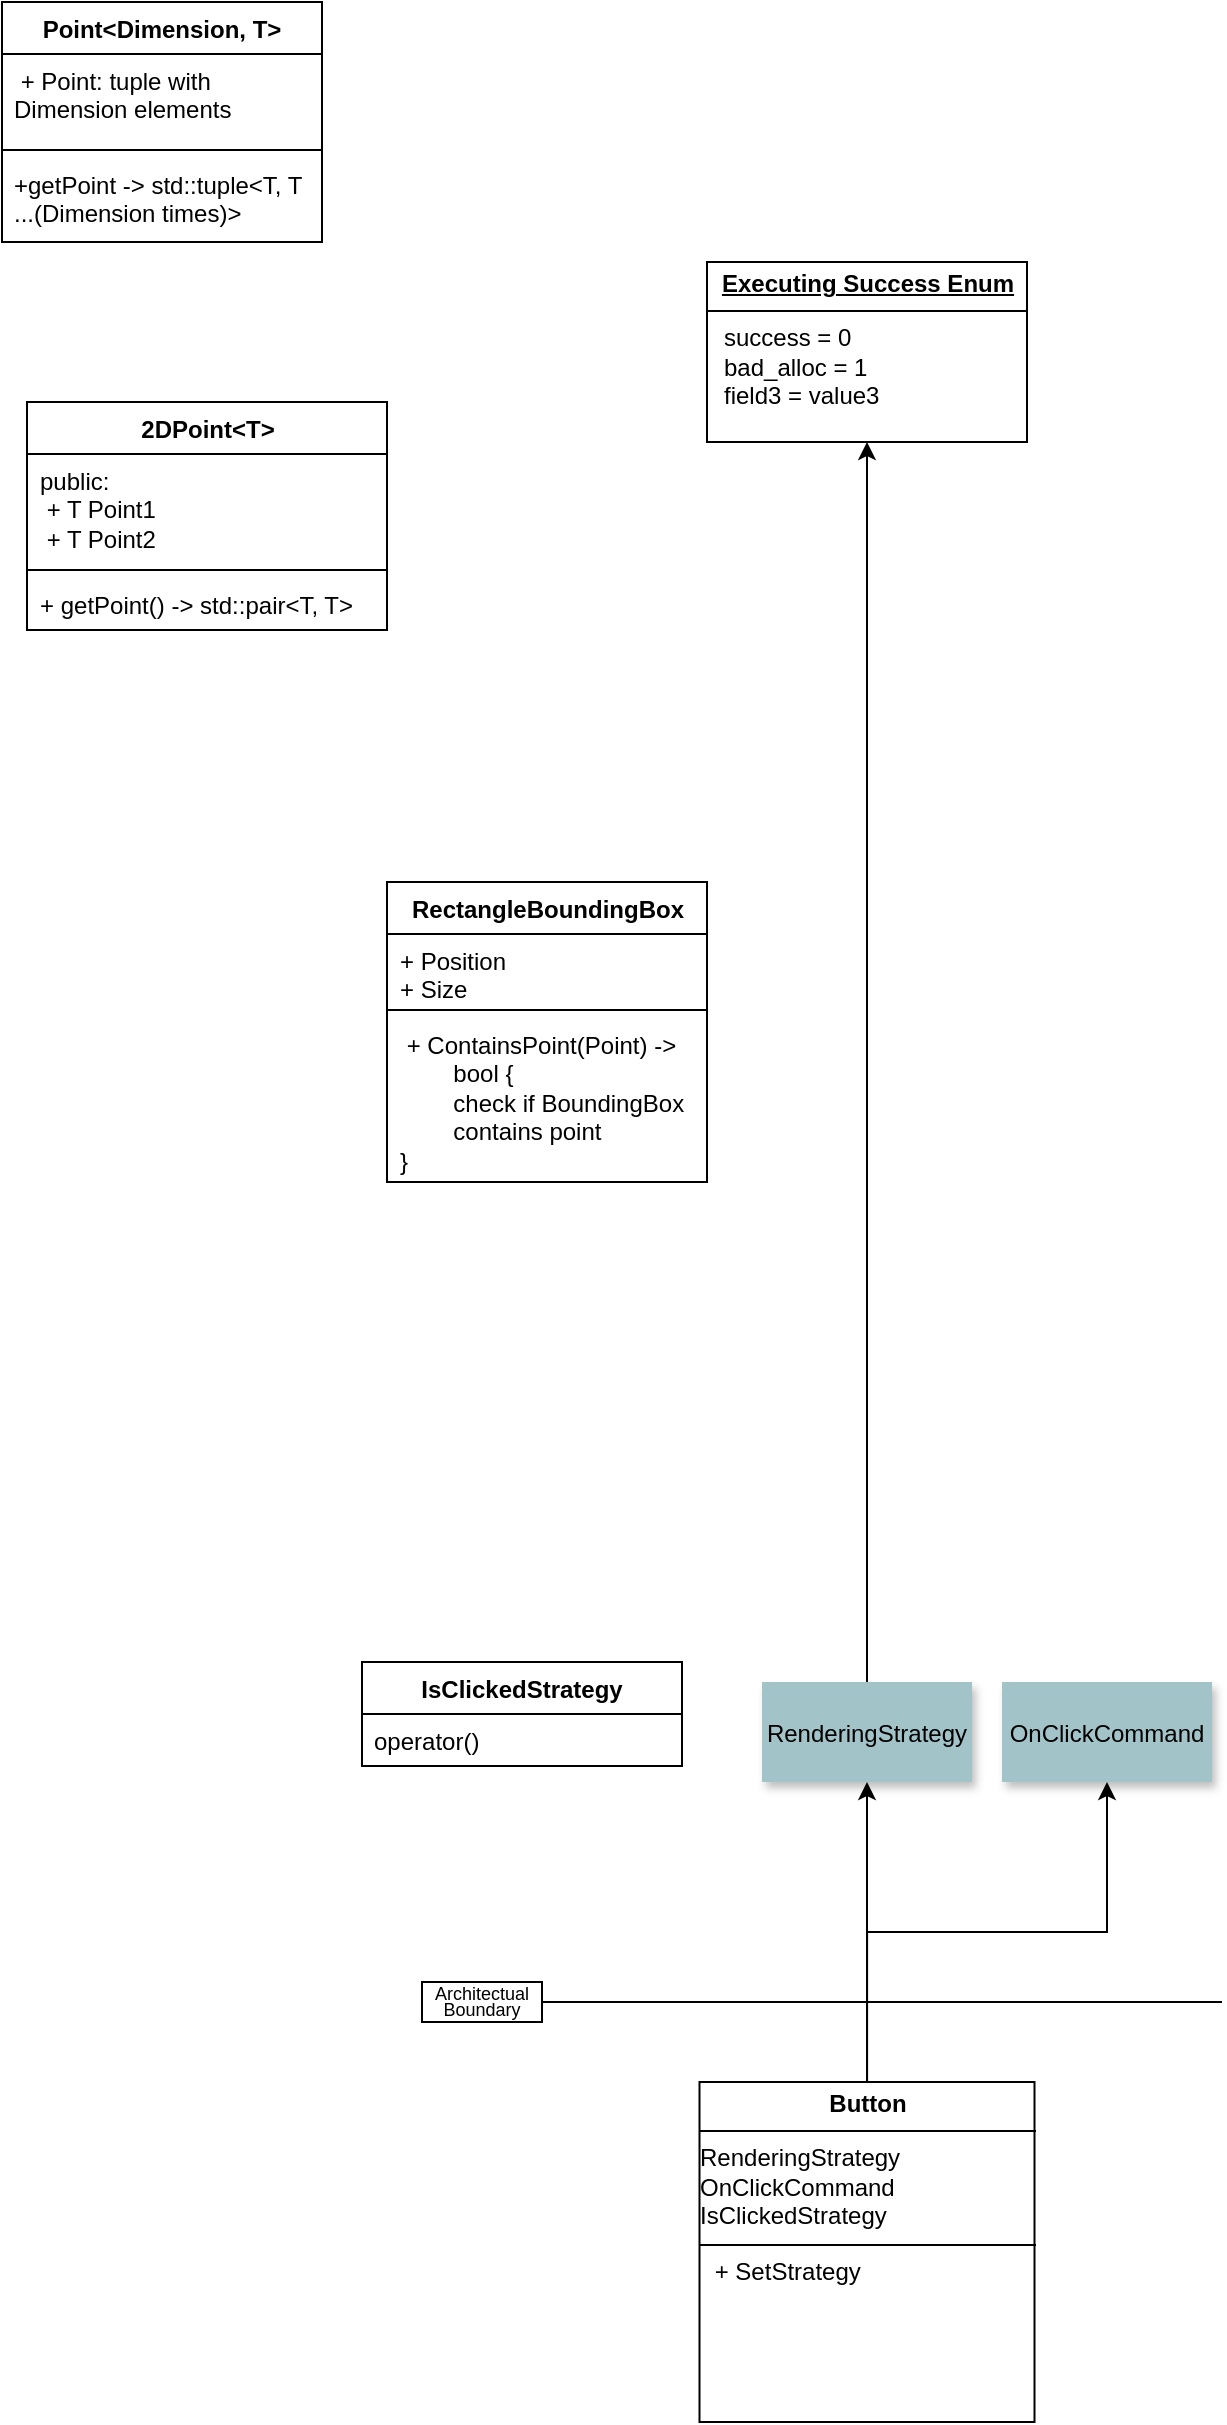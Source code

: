 <mxfile version="24.8.6">
  <diagram name="Page-1" id="9361dd3d-8414-5efd-6122-117bd74ce7a7">
    <mxGraphModel dx="3846" dy="4217" grid="1" gridSize="10" guides="1" tooltips="1" connect="1" arrows="1" fold="1" page="0" pageScale="1.5" pageWidth="826" pageHeight="1169" background="none" math="0" shadow="0">
      <root>
        <mxCell id="0" />
        <mxCell id="1" parent="0" />
        <mxCell id="WPdiobrcStu9vZ0IrCRy-90" value="" style="endArrow=classic;html=1;rounded=0;exitX=0.5;exitY=0;exitDx=0;exitDy=0;entryX=0.5;entryY=1;entryDx=0;entryDy=0;" edge="1" parent="1" target="WPdiobrcStu9vZ0IrCRy-91">
          <mxGeometry width="50" height="50" relative="1" as="geometry">
            <mxPoint x="522.5" y="-400" as="sourcePoint" />
            <mxPoint x="522.2" y="-270" as="targetPoint" />
          </mxGeometry>
        </mxCell>
        <mxCell id="WPdiobrcStu9vZ0IrCRy-111" style="edgeStyle=orthogonalEdgeStyle;rounded=0;orthogonalLoop=1;jettySize=auto;html=1;entryX=0.5;entryY=1;entryDx=0;entryDy=0;" edge="1" parent="1" source="WPdiobrcStu9vZ0IrCRy-91" target="WPdiobrcStu9vZ0IrCRy-110">
          <mxGeometry relative="1" as="geometry" />
        </mxCell>
        <mxCell id="WPdiobrcStu9vZ0IrCRy-91" value="RenderingStrategy" style="shadow=1;fillColor=#A2C4C9;strokeColor=none" vertex="1" parent="1">
          <mxGeometry x="470" y="-600" width="105" height="50" as="geometry" />
        </mxCell>
        <mxCell id="WPdiobrcStu9vZ0IrCRy-92" value="" style="endArrow=none;html=1;rounded=0;" edge="1" parent="1" target="WPdiobrcStu9vZ0IrCRy-93">
          <mxGeometry width="50" height="50" relative="1" as="geometry">
            <mxPoint x="700" y="-440" as="sourcePoint" />
            <mxPoint x="360" y="-440" as="targetPoint" />
          </mxGeometry>
        </mxCell>
        <mxCell id="WPdiobrcStu9vZ0IrCRy-93" value="&lt;div style=&quot;line-height: 80%; font-size: 9px;&quot;&gt;Architectual Boundary&lt;/div&gt;" style="rounded=0;whiteSpace=wrap;html=1;" vertex="1" parent="1">
          <mxGeometry x="300" y="-450" width="60" height="20" as="geometry" />
        </mxCell>
        <mxCell id="WPdiobrcStu9vZ0IrCRy-103" style="edgeStyle=orthogonalEdgeStyle;rounded=0;orthogonalLoop=1;jettySize=auto;html=1;entryX=0.5;entryY=1;entryDx=0;entryDy=0;" edge="1" parent="1" source="WPdiobrcStu9vZ0IrCRy-100" target="WPdiobrcStu9vZ0IrCRy-102">
          <mxGeometry relative="1" as="geometry" />
        </mxCell>
        <mxCell id="WPdiobrcStu9vZ0IrCRy-100" value="&lt;p style=&quot;margin:0px;margin-top:4px;text-align:center;&quot;&gt;&lt;b&gt;Button&lt;/b&gt;&lt;/p&gt;&lt;hr size=&quot;1&quot; style=&quot;border-style:solid;&quot;&gt;&lt;div align=&quot;left&quot;&gt;RenderingStrategy&lt;/div&gt;&lt;div align=&quot;left&quot;&gt;OnClickCommand&lt;/div&gt;&lt;div align=&quot;left&quot;&gt;IsClickedStrategy&lt;br&gt;&lt;/div&gt;&lt;hr size=&quot;1&quot; style=&quot;border-style:solid;&quot;&gt;&lt;p style=&quot;margin:0px;margin-left:4px;&quot;&gt;&amp;nbsp;+ SetStrategy&lt;br&gt;&lt;/p&gt;" style="verticalAlign=top;align=left;overflow=fill;html=1;whiteSpace=wrap;" vertex="1" parent="1">
          <mxGeometry x="438.75" y="-400" width="167.5" height="170" as="geometry" />
        </mxCell>
        <mxCell id="WPdiobrcStu9vZ0IrCRy-102" value="OnClickCommand" style="shadow=1;fillColor=#A2C4C9;strokeColor=none" vertex="1" parent="1">
          <mxGeometry x="590" y="-600" width="105" height="50" as="geometry" />
        </mxCell>
        <mxCell id="WPdiobrcStu9vZ0IrCRy-110" value="&lt;p style=&quot;margin:0px;margin-top:4px;text-align:center;text-decoration:underline;&quot;&gt;&lt;b&gt;Executing Success Enum&lt;br&gt;&lt;/b&gt;&lt;/p&gt;&lt;hr size=&quot;1&quot; style=&quot;border-style:solid;&quot;&gt;&lt;p style=&quot;margin:0px;margin-left:8px;&quot;&gt;success = 0&lt;br&gt;bad_alloc = 1&lt;br&gt;field3 = value3&lt;/p&gt;" style="verticalAlign=top;align=left;overflow=fill;html=1;whiteSpace=wrap;" vertex="1" parent="1">
          <mxGeometry x="442.5" y="-1310" width="160" height="90" as="geometry" />
        </mxCell>
        <mxCell id="WPdiobrcStu9vZ0IrCRy-114" value="IsClickedStrategy" style="swimlane;fontStyle=1;align=center;verticalAlign=top;childLayout=stackLayout;horizontal=1;startSize=26;horizontalStack=0;resizeParent=1;resizeParentMax=0;resizeLast=0;collapsible=1;marginBottom=0;whiteSpace=wrap;html=1;" vertex="1" parent="1">
          <mxGeometry x="270" y="-610" width="160" height="52" as="geometry" />
        </mxCell>
        <mxCell id="WPdiobrcStu9vZ0IrCRy-117" value="operator()" style="text;strokeColor=none;fillColor=none;align=left;verticalAlign=top;spacingLeft=4;spacingRight=4;overflow=hidden;rotatable=0;points=[[0,0.5],[1,0.5]];portConstraint=eastwest;whiteSpace=wrap;html=1;" vertex="1" parent="WPdiobrcStu9vZ0IrCRy-114">
          <mxGeometry y="26" width="160" height="26" as="geometry" />
        </mxCell>
        <mxCell id="WPdiobrcStu9vZ0IrCRy-118" value="RectangleBoundingBox" style="swimlane;fontStyle=1;align=center;verticalAlign=top;childLayout=stackLayout;horizontal=1;startSize=26;horizontalStack=0;resizeParent=1;resizeParentMax=0;resizeLast=0;collapsible=1;marginBottom=0;whiteSpace=wrap;html=1;" vertex="1" parent="1">
          <mxGeometry x="282.5" y="-1000" width="160" height="150" as="geometry" />
        </mxCell>
        <mxCell id="WPdiobrcStu9vZ0IrCRy-119" value="&lt;div&gt;+ Position&lt;/div&gt;&lt;div&gt;+ Size&lt;br&gt;&lt;/div&gt;" style="text;strokeColor=none;fillColor=none;align=left;verticalAlign=top;spacingLeft=4;spacingRight=4;overflow=hidden;rotatable=0;points=[[0,0.5],[1,0.5]];portConstraint=eastwest;whiteSpace=wrap;html=1;" vertex="1" parent="WPdiobrcStu9vZ0IrCRy-118">
          <mxGeometry y="26" width="160" height="34" as="geometry" />
        </mxCell>
        <mxCell id="WPdiobrcStu9vZ0IrCRy-120" value="" style="line;strokeWidth=1;fillColor=none;align=left;verticalAlign=middle;spacingTop=-1;spacingLeft=3;spacingRight=3;rotatable=0;labelPosition=right;points=[];portConstraint=eastwest;strokeColor=inherit;" vertex="1" parent="WPdiobrcStu9vZ0IrCRy-118">
          <mxGeometry y="60" width="160" height="8" as="geometry" />
        </mxCell>
        <mxCell id="WPdiobrcStu9vZ0IrCRy-121" value="&lt;div&gt;&amp;nbsp;+ ContainsPoint(Point) -&amp;gt; &lt;span style=&quot;white-space: pre;&quot;&gt;&#x9;&lt;/span&gt;bool {&lt;/div&gt;&lt;div&gt;&lt;span style=&quot;white-space: pre;&quot;&gt;&#x9;&lt;/span&gt;check if BoundingBox &lt;span style=&quot;white-space: pre;&quot;&gt;&#x9;&lt;/span&gt;contains point&lt;br&gt;&lt;/div&gt;&lt;div&gt;}&lt;br&gt;&lt;/div&gt;" style="text;strokeColor=none;fillColor=none;align=left;verticalAlign=top;spacingLeft=4;spacingRight=4;overflow=hidden;rotatable=0;points=[[0,0.5],[1,0.5]];portConstraint=eastwest;whiteSpace=wrap;html=1;" vertex="1" parent="WPdiobrcStu9vZ0IrCRy-118">
          <mxGeometry y="68" width="160" height="82" as="geometry" />
        </mxCell>
        <mxCell id="WPdiobrcStu9vZ0IrCRy-122" value="2DPoint&amp;lt;T&amp;gt;" style="swimlane;fontStyle=1;align=center;verticalAlign=top;childLayout=stackLayout;horizontal=1;startSize=26;horizontalStack=0;resizeParent=1;resizeParentMax=0;resizeLast=0;collapsible=1;marginBottom=0;whiteSpace=wrap;html=1;" vertex="1" parent="1">
          <mxGeometry x="102.5" y="-1240" width="180" height="114" as="geometry" />
        </mxCell>
        <mxCell id="WPdiobrcStu9vZ0IrCRy-123" value="&lt;div&gt;public:&lt;br&gt;&lt;/div&gt;&lt;div&gt;&amp;nbsp;+ T Point1&lt;/div&gt;&lt;div&gt;&amp;nbsp;+ T Point2&lt;br&gt;&lt;/div&gt;" style="text;strokeColor=none;fillColor=none;align=left;verticalAlign=top;spacingLeft=4;spacingRight=4;overflow=hidden;rotatable=0;points=[[0,0.5],[1,0.5]];portConstraint=eastwest;whiteSpace=wrap;html=1;" vertex="1" parent="WPdiobrcStu9vZ0IrCRy-122">
          <mxGeometry y="26" width="180" height="54" as="geometry" />
        </mxCell>
        <mxCell id="WPdiobrcStu9vZ0IrCRy-124" value="" style="line;strokeWidth=1;fillColor=none;align=left;verticalAlign=middle;spacingTop=-1;spacingLeft=3;spacingRight=3;rotatable=0;labelPosition=right;points=[];portConstraint=eastwest;strokeColor=inherit;" vertex="1" parent="WPdiobrcStu9vZ0IrCRy-122">
          <mxGeometry y="80" width="180" height="8" as="geometry" />
        </mxCell>
        <mxCell id="WPdiobrcStu9vZ0IrCRy-125" value="+ getPoint() -&amp;gt; std::pair&amp;lt;T, T&amp;gt; " style="text;strokeColor=none;fillColor=none;align=left;verticalAlign=top;spacingLeft=4;spacingRight=4;overflow=hidden;rotatable=0;points=[[0,0.5],[1,0.5]];portConstraint=eastwest;whiteSpace=wrap;html=1;" vertex="1" parent="WPdiobrcStu9vZ0IrCRy-122">
          <mxGeometry y="88" width="180" height="26" as="geometry" />
        </mxCell>
        <mxCell id="WPdiobrcStu9vZ0IrCRy-126" value="Point&amp;lt;Dimension, T&amp;gt;" style="swimlane;fontStyle=1;align=center;verticalAlign=top;childLayout=stackLayout;horizontal=1;startSize=26;horizontalStack=0;resizeParent=1;resizeParentMax=0;resizeLast=0;collapsible=1;marginBottom=0;whiteSpace=wrap;html=1;" vertex="1" parent="1">
          <mxGeometry x="90" y="-1440" width="160" height="120" as="geometry" />
        </mxCell>
        <mxCell id="WPdiobrcStu9vZ0IrCRy-127" value="&amp;nbsp;+ Point: tuple with Dimension elements" style="text;strokeColor=none;fillColor=none;align=left;verticalAlign=top;spacingLeft=4;spacingRight=4;overflow=hidden;rotatable=0;points=[[0,0.5],[1,0.5]];portConstraint=eastwest;whiteSpace=wrap;html=1;" vertex="1" parent="WPdiobrcStu9vZ0IrCRy-126">
          <mxGeometry y="26" width="160" height="44" as="geometry" />
        </mxCell>
        <mxCell id="WPdiobrcStu9vZ0IrCRy-128" value="" style="line;strokeWidth=1;fillColor=none;align=left;verticalAlign=middle;spacingTop=-1;spacingLeft=3;spacingRight=3;rotatable=0;labelPosition=right;points=[];portConstraint=eastwest;strokeColor=inherit;" vertex="1" parent="WPdiobrcStu9vZ0IrCRy-126">
          <mxGeometry y="70" width="160" height="8" as="geometry" />
        </mxCell>
        <mxCell id="WPdiobrcStu9vZ0IrCRy-129" value="+getPoint -&amp;gt; std::tuple&amp;lt;T, T ...(Dimension times)&amp;gt;" style="text;strokeColor=none;fillColor=none;align=left;verticalAlign=top;spacingLeft=4;spacingRight=4;overflow=hidden;rotatable=0;points=[[0,0.5],[1,0.5]];portConstraint=eastwest;whiteSpace=wrap;html=1;" vertex="1" parent="WPdiobrcStu9vZ0IrCRy-126">
          <mxGeometry y="78" width="160" height="42" as="geometry" />
        </mxCell>
      </root>
    </mxGraphModel>
  </diagram>
</mxfile>
